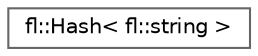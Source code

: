 digraph "Graphical Class Hierarchy"
{
 // INTERACTIVE_SVG=YES
 // LATEX_PDF_SIZE
  bgcolor="transparent";
  edge [fontname=Helvetica,fontsize=10,labelfontname=Helvetica,labelfontsize=10];
  node [fontname=Helvetica,fontsize=10,shape=box,height=0.2,width=0.4];
  rankdir="LR";
  Node0 [id="Node000000",label="fl::Hash\< fl::string \>",height=0.2,width=0.4,color="grey40", fillcolor="white", style="filled",URL="$df/dc3/structfl_1_1_hash_3_01fl_1_1string_01_4.html",tooltip=" "];
}
